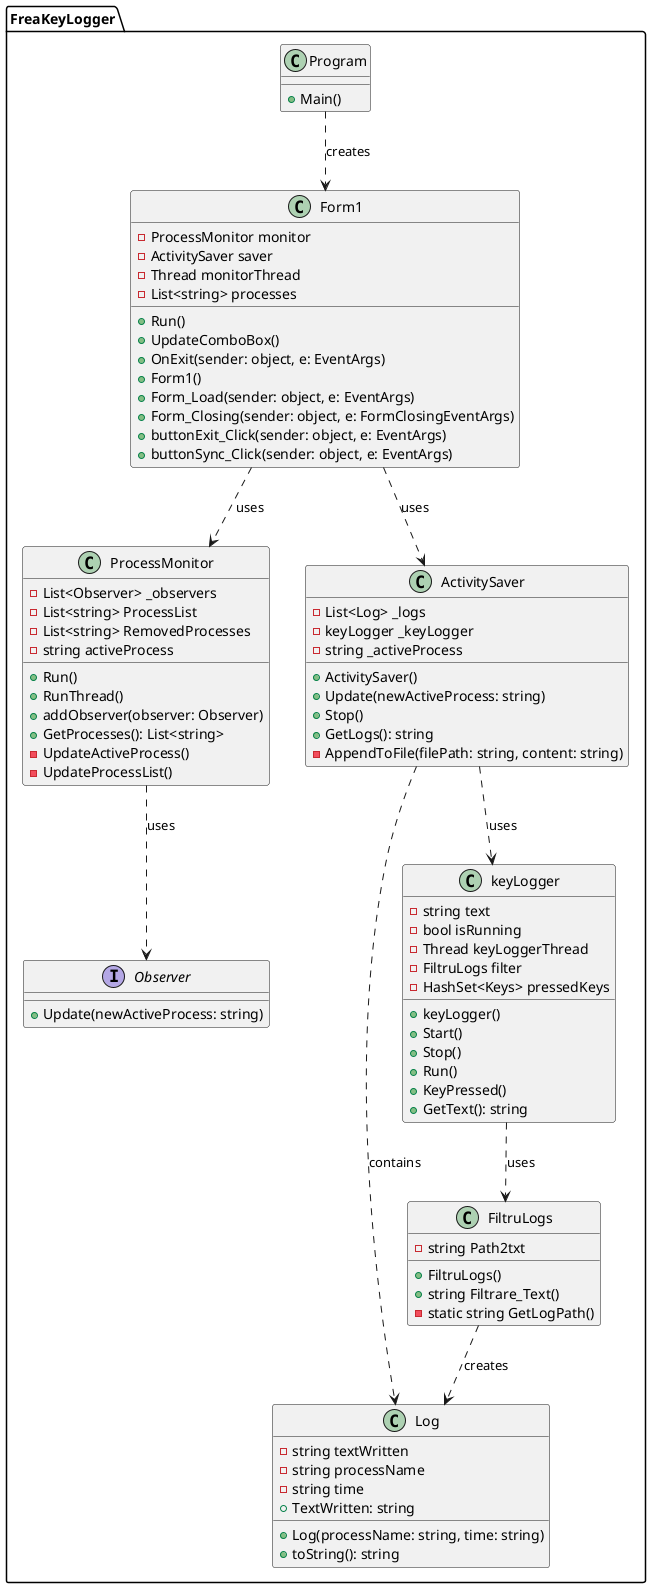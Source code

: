 @startuml

namespace FreaKeyLogger {

    class FiltruLogs {
        - string Path2txt
        + FiltruLogs()
        + string Filtrare_Text()
        - static string GetLogPath()
    }

    class Log {
        - string textWritten
        - string processName
        - string time
        + Log(processName: string, time: string)
        + TextWritten: string
        + toString(): string
    }

    FiltruLogs ..> Log : creates

    class Program {
        + Main()
    }

    Program ..> Form1 : creates

    class ProcessMonitor {
        - List<Observer> _observers
        - List<string> ProcessList
        - List<string> RemovedProcesses
        - string activeProcess
        + Run()
        + RunThread()
        + addObserver(observer: Observer)
        + GetProcesses(): List<string>
        - UpdateActiveProcess()
        - UpdateProcessList()
    }

    ProcessMonitor ..> Observer : uses

    class ActivitySaver {
        - List<Log> _logs
        - keyLogger _keyLogger
        - string _activeProcess
        + ActivitySaver()
        + Update(newActiveProcess: string)
        + Stop()
        + GetLogs(): string
        - AppendToFile(filePath: string, content: string)
    }

    ActivitySaver ..> Log : contains
    ActivitySaver ..> keyLogger : uses

    interface Observer {
        + Update(newActiveProcess: string)
    }

    class Form1 {
        - ProcessMonitor monitor
        - ActivitySaver saver
        - Thread monitorThread
        - List<string> processes
        + Run()
        + UpdateComboBox()
        + OnExit(sender: object, e: EventArgs)
        + Form1()
        + Form_Load(sender: object, e: EventArgs)
        + Form_Closing(sender: object, e: FormClosingEventArgs)
        + buttonExit_Click(sender: object, e: EventArgs)
        + buttonSync_Click(sender: object, e: EventArgs)
    }

    Form1 ..> ProcessMonitor : uses
    Form1 ..> ActivitySaver : uses
    
    class keyLogger {
        - string text
        - bool isRunning
        - Thread keyLoggerThread
        - FiltruLogs filter
        - HashSet<Keys> pressedKeys
        + keyLogger()
        + Start()
        + Stop()
        + Run()
        + KeyPressed()
        + GetText(): string
    }
  
  keyLogger ..> FiltruLogs : uses
}

@enduml
